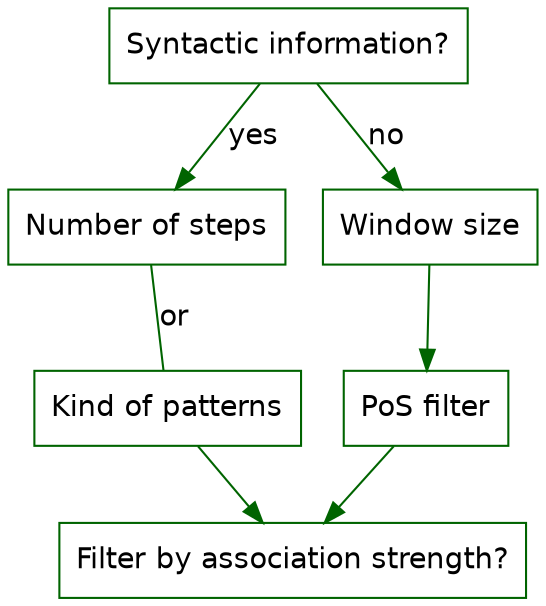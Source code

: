 digraph {
  
  graph [layout = dot]
  
  node [
    shape = rectangle,
    color = darkgreen,
    fontname = Helvetica
    ]
    
  a [label = "Syntactic information?"]
  c [label = "Number of steps"]
  c2 [label = "Kind of patterns"]
  d [label = "Filter by association strength?"]
  b [label = "Window size"]
  b2 [label = "PoS filter"]
  
  edge [
    color = darkgreen,
    fontname = Helvetica
    ]
  a -> b [label = "no"]
  b -> b2
  a -> c [label = "yes"]
  c -> c2 [arrowhead = none, label = "or"]
  b2 -> d
  c2 -> d
}